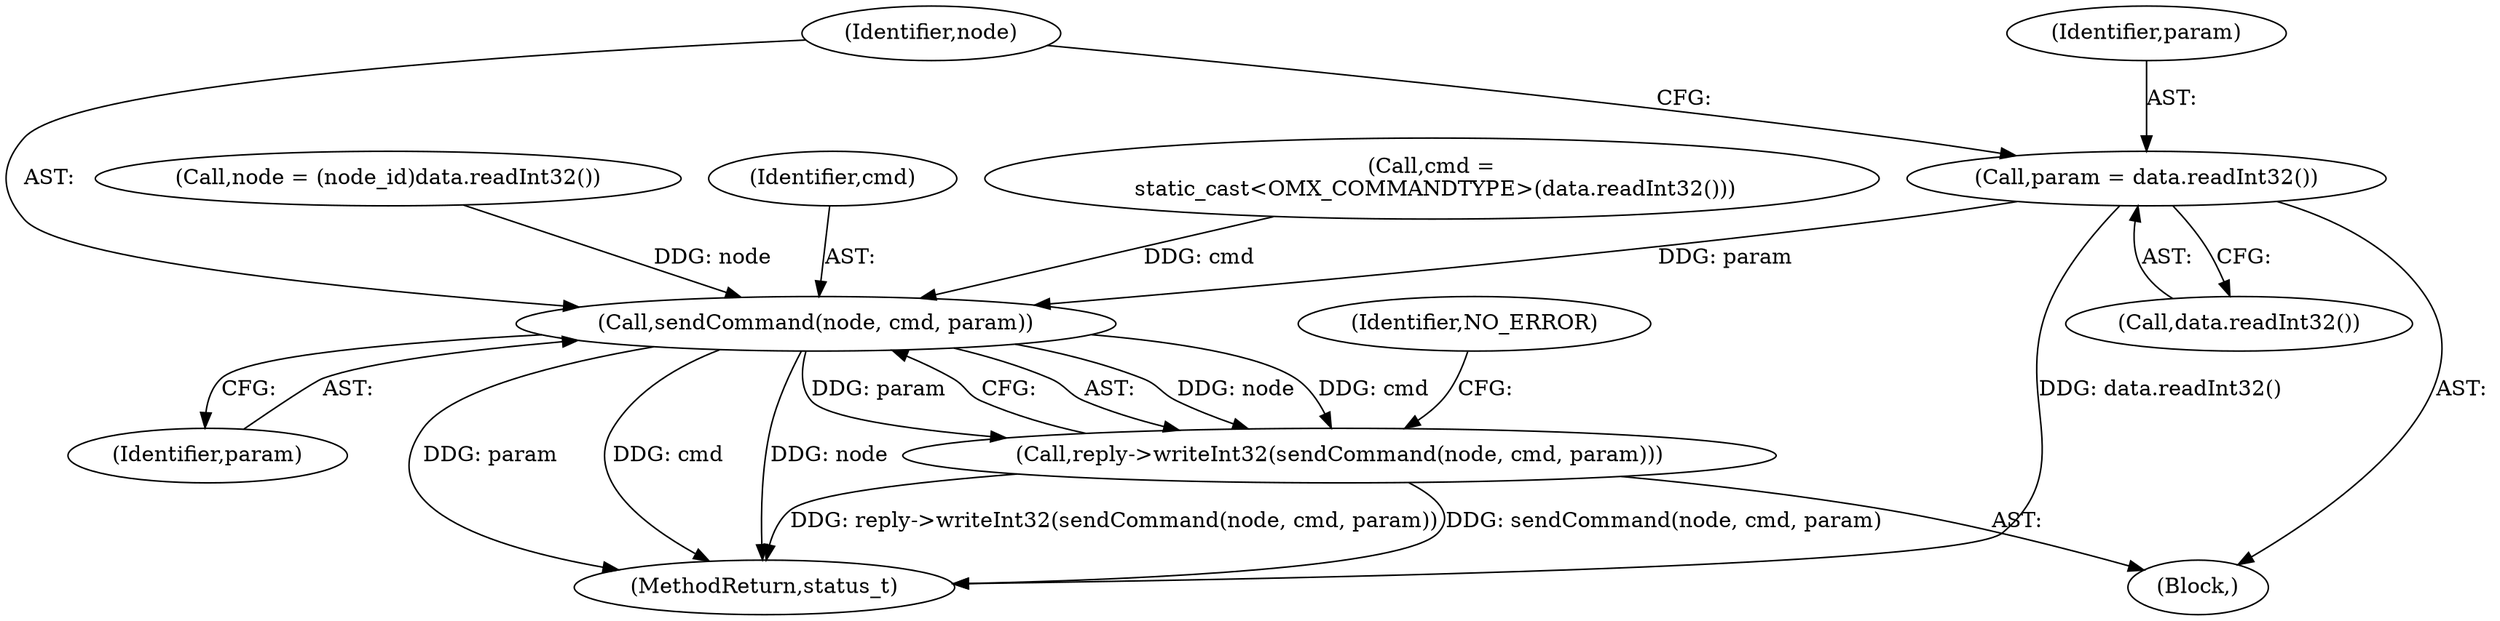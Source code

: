 digraph "0_Android_0bb5ced60304da7f61478ffd359e7ba65d72f181@API" {
"1000262" [label="(Call,param = data.readInt32())"];
"1000266" [label="(Call,sendCommand(node, cmd, param))"];
"1000265" [label="(Call,reply->writeInt32(sendCommand(node, cmd, param)))"];
"1000266" [label="(Call,sendCommand(node, cmd, param))"];
"1000271" [label="(Identifier,NO_ERROR)"];
"1000269" [label="(Identifier,param)"];
"1000250" [label="(Call,node = (node_id)data.readInt32())"];
"1000267" [label="(Identifier,node)"];
"1000268" [label="(Identifier,cmd)"];
"1000244" [label="(Block,)"];
"1000262" [label="(Call,param = data.readInt32())"];
"1000263" [label="(Identifier,param)"];
"1001337" [label="(MethodReturn,status_t)"];
"1000265" [label="(Call,reply->writeInt32(sendCommand(node, cmd, param)))"];
"1000256" [label="(Call,cmd =\n static_cast<OMX_COMMANDTYPE>(data.readInt32()))"];
"1000264" [label="(Call,data.readInt32())"];
"1000262" -> "1000244"  [label="AST: "];
"1000262" -> "1000264"  [label="CFG: "];
"1000263" -> "1000262"  [label="AST: "];
"1000264" -> "1000262"  [label="AST: "];
"1000267" -> "1000262"  [label="CFG: "];
"1000262" -> "1001337"  [label="DDG: data.readInt32()"];
"1000262" -> "1000266"  [label="DDG: param"];
"1000266" -> "1000265"  [label="AST: "];
"1000266" -> "1000269"  [label="CFG: "];
"1000267" -> "1000266"  [label="AST: "];
"1000268" -> "1000266"  [label="AST: "];
"1000269" -> "1000266"  [label="AST: "];
"1000265" -> "1000266"  [label="CFG: "];
"1000266" -> "1001337"  [label="DDG: param"];
"1000266" -> "1001337"  [label="DDG: cmd"];
"1000266" -> "1001337"  [label="DDG: node"];
"1000266" -> "1000265"  [label="DDG: node"];
"1000266" -> "1000265"  [label="DDG: cmd"];
"1000266" -> "1000265"  [label="DDG: param"];
"1000250" -> "1000266"  [label="DDG: node"];
"1000256" -> "1000266"  [label="DDG: cmd"];
"1000265" -> "1000244"  [label="AST: "];
"1000271" -> "1000265"  [label="CFG: "];
"1000265" -> "1001337"  [label="DDG: reply->writeInt32(sendCommand(node, cmd, param))"];
"1000265" -> "1001337"  [label="DDG: sendCommand(node, cmd, param)"];
}
